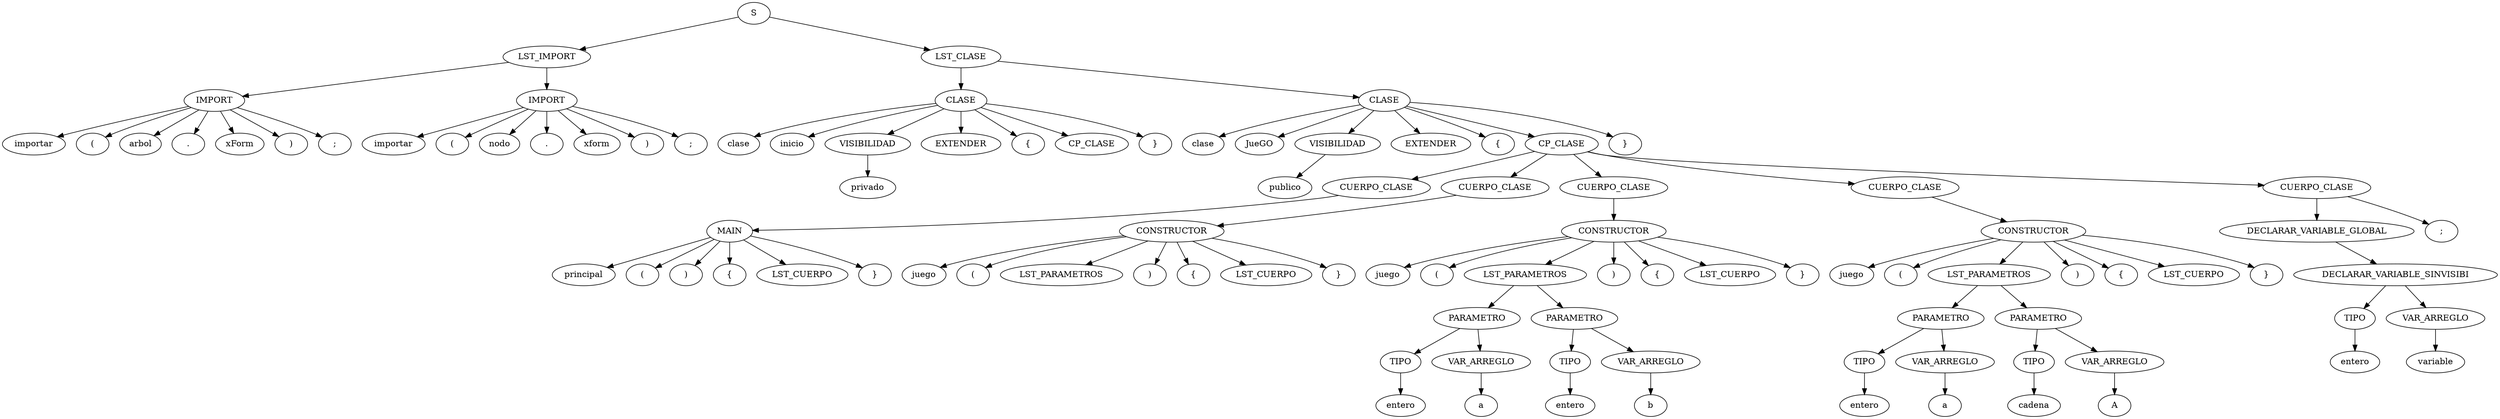 digraph G{
52243212[label="S"];
52243212->426867;
426867[label="LST_IMPORT"];
426867->3841804;
3841804[label="IMPORT"];
3841804->34576242;
34576242[label="importar"];
3841804->42750725;
42750725[label="("];
3841804->49212206;
49212206[label="arbol"];
3841804->40256670;
40256670[label="."];
3841804->26765710;
26765710[label="xForm"];
3841804->39564799;
39564799[label=")"];
3841804->20538874;
20538874[label=";"];
426867->50632145;
50632145[label="IMPORT"];
50632145->53036123;
53036123[label="importar"];
50632145->7563067;
7563067[label="("];
50632145->958745;
958745[label="nodo"];
50632145->8628710;
8628710[label="."];
50632145->10549531;
10549531[label="xform"];
50632145->27836922;
27836922[label=")"];
50632145->49205706;
49205706[label=";"];
52243212->40198173;
40198173[label="LST_CLASE"];
40198173->26239245;
26239245[label="CLASE"];
26239245->34826618;
34826618[label="clase"];
26239245->45004109;
45004109[label="inicio"];
26239245->2383799;
2383799[label="VISIBILIDAD"];
2383799->21454193;
21454193[label="privado"];
26239245->58870012;
58870012[label="EXTENDER"];
26239245->60068066;
60068066[label="{"];
26239245->3741682;
3741682[label="CP_CLASE"];
26239245->33675143;
33675143[label="}"];
40198173->34640832;
34640832[label="CLASE"];
34640832->43332040;
43332040[label="clase"];
34640832->54444047;
54444047[label="JueGO"];
34640832->20234383;
20234383[label="VISIBILIDAD"];
20234383->47891719;
47891719[label="publico"];
34640832->28372289;
28372289[label="EXTENDER"];
34640832->54024015;
54024015[label="{"];
34640832->16454088;
16454088[label="CP_CLASE"];
16454088->13869071;
13869071[label="CUERPO_CLASE"];
13869071->57712780;
57712780[label="MAIN"];
57712780->49652976;
49652976[label="principal"];
57712780->44223604;
44223604[label="("];
57712780->62468121;
62468121[label=")"];
57712780->25342185;
25342185[label="{"];
57712780->26753075;
26753075[label="LST_CUERPO"];
57712780->39451090;
39451090[label="}"];
16454088->19515494;
19515494[label="CUERPO_CLASE"];
19515494->41421720;
41421720[label="CONSTRUCTOR"];
41421720->37251161;
37251161[label="juego"];
41421720->66824994;
66824994[label="("];
41421720->64554036;
64554036[label="LST_PARAMETROS"];
41421720->44115416;
44115416[label=")"];
41421720->61494432;
61494432[label="{"];
41421720->16578980;
16578980[label="LST_CUERPO"];
41421720->14993092;
14993092[label="}"];
16454088->720107;
720107[label="CUERPO_CLASE"];
720107->6480969;
6480969[label="CONSTRUCTOR"];
6480969->58328727;
58328727[label="juego"];
6480969->55196503;
55196503[label="("];
6480969->27006480;
27006480[label="LST_PARAMETROS"];
27006480->41731733;
41731733[label="PARAMETRO"];
41731733->40041277;
40041277[label="TIPO"];
40041277->24827179;
24827179[label="entero"];
41731733->22118023;
22118023[label="VAR_ARREGLO"];
22118023->64844482;
64844482[label="a"];
27006480->46729429;
46729429[label="PARAMETRO"];
46729429->17911681;
17911681[label="TIPO"];
17911681->26987408;
26987408[label="entero"];
46729429->41560081;
41560081[label="VAR_ARREGLO"];
41560081->38496415;
38496415[label="b"];
6480969->10923418;
10923418[label=")"];
6480969->31201899;
31201899[label="{"];
6480969->12381635;
12381635[label="LST_CUERPO"];
6480969->44325851;
44325851[label="}"];
16454088->63388340;
63388340[label="CUERPO_CLASE"];
63388340->33624151;
33624151[label="CONSTRUCTOR"];
33624151->34181910;
34181910[label="juego"];
33624151->39201736;
39201736[label="("];
33624151->17271312;
17271312[label="LST_PARAMETROS"];
17271312->21224086;
21224086[label="PARAMETRO"];
21224086->56799051;
56799051[label="TIPO"];
56799051->41429416;
41429416[label="entero"];
21224086->37320431;
37320431[label="VAR_ARREGLO"];
37320431->339559;
339559[label="a"];
17271312->3056034;
3056034[label="PARAMETRO"];
3056034->27504314;
27504314[label="TIPO"];
27504314->46212239;
46212239[label="cadena"];
3056034->13256970;
13256970[label="VAR_ARREGLO"];
13256970->52203868;
52203868[label="A"];
33624151->72766;
72766[label=")"];
33624151->654897;
654897[label="{"];
33624151->5894079;
5894079[label="LST_CUERPO"];
33624151->53046711;
53046711[label="}"];
16454088->7658356;
7658356[label="CUERPO_CLASE"];
7658356->1816341;
1816341[label="DECLARAR_VARIABLE_GLOBAL"];
1816341->16347077;
16347077[label="DECLARAR_VARIABLE_SINVISIBI"];
16347077->12905972;
12905972[label="TIPO"];
12905972->49044892;
49044892[label="entero"];
16347077->38750844;
38750844[label="VAR_ARREGLO"];
38750844->13213278;
13213278[label="variable"];
7658356->51810644;
51810644[label=";"];
34640832->63642613;
63642613[label="}"];
}
